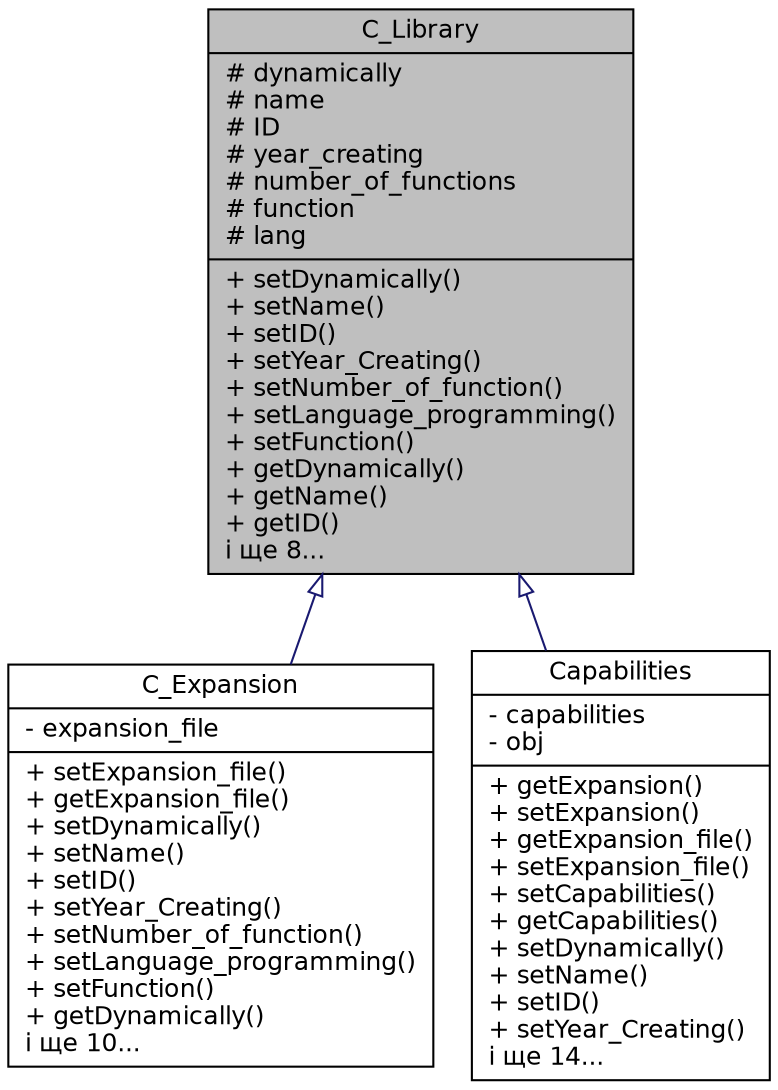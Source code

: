 digraph "C_Library"
{
 // LATEX_PDF_SIZE
  edge [fontname="Helvetica",fontsize="12",labelfontname="Helvetica",labelfontsize="12"];
  node [fontname="Helvetica",fontsize="12",shape=record];
  Node1 [label="{C_Library\n|# dynamically\l# name\l# ID\l# year_creating\l# number_of_functions\l# function\l# lang\l|+ setDynamically()\l+ setName()\l+ setID()\l+ setYear_Creating()\l+ setNumber_of_function()\l+ setLanguage_programming()\l+ setFunction()\l+ getDynamically()\l+ getName()\l+ getID()\lі ще  8...\l}",height=0.2,width=0.4,color="black", fillcolor="grey75", style="filled", fontcolor="black",tooltip="< Оголошення базового класу C_Library"];
  Node1 -> Node2 [dir="back",color="midnightblue",fontsize="12",style="solid",arrowtail="onormal",fontname="Helvetica"];
  Node2 [label="{C_Expansion\n|- expansion_file\l|+ setExpansion_file()\l+ getExpansion_file()\l+ setDynamically()\l+ setName()\l+ setID()\l+ setYear_Creating()\l+ setNumber_of_function()\l+ setLanguage_programming()\l+ setFunction()\l+ getDynamically()\lі ще  10...\l}",height=0.2,width=0.4,color="black", fillcolor="white", style="filled",URL="$class_c___expansion.html",tooltip="< Оголошення класа спадкоемця C_Expansion"];
  Node1 -> Node3 [dir="back",color="midnightblue",fontsize="12",style="solid",arrowtail="onormal",fontname="Helvetica"];
  Node3 [label="{Capabilities\n|- capabilities\l- obj\l|+ getExpansion()\l+ setExpansion()\l+ getExpansion_file()\l+ setExpansion_file()\l+ setCapabilities()\l+ getCapabilities()\l+ setDynamically()\l+ setName()\l+ setID()\l+ setYear_Creating()\lі ще  14...\l}",height=0.2,width=0.4,color="black", fillcolor="white", style="filled",URL="$class_capabilities.html",tooltip="< Оголошення класа спадкоемця Capabilities"];
}
